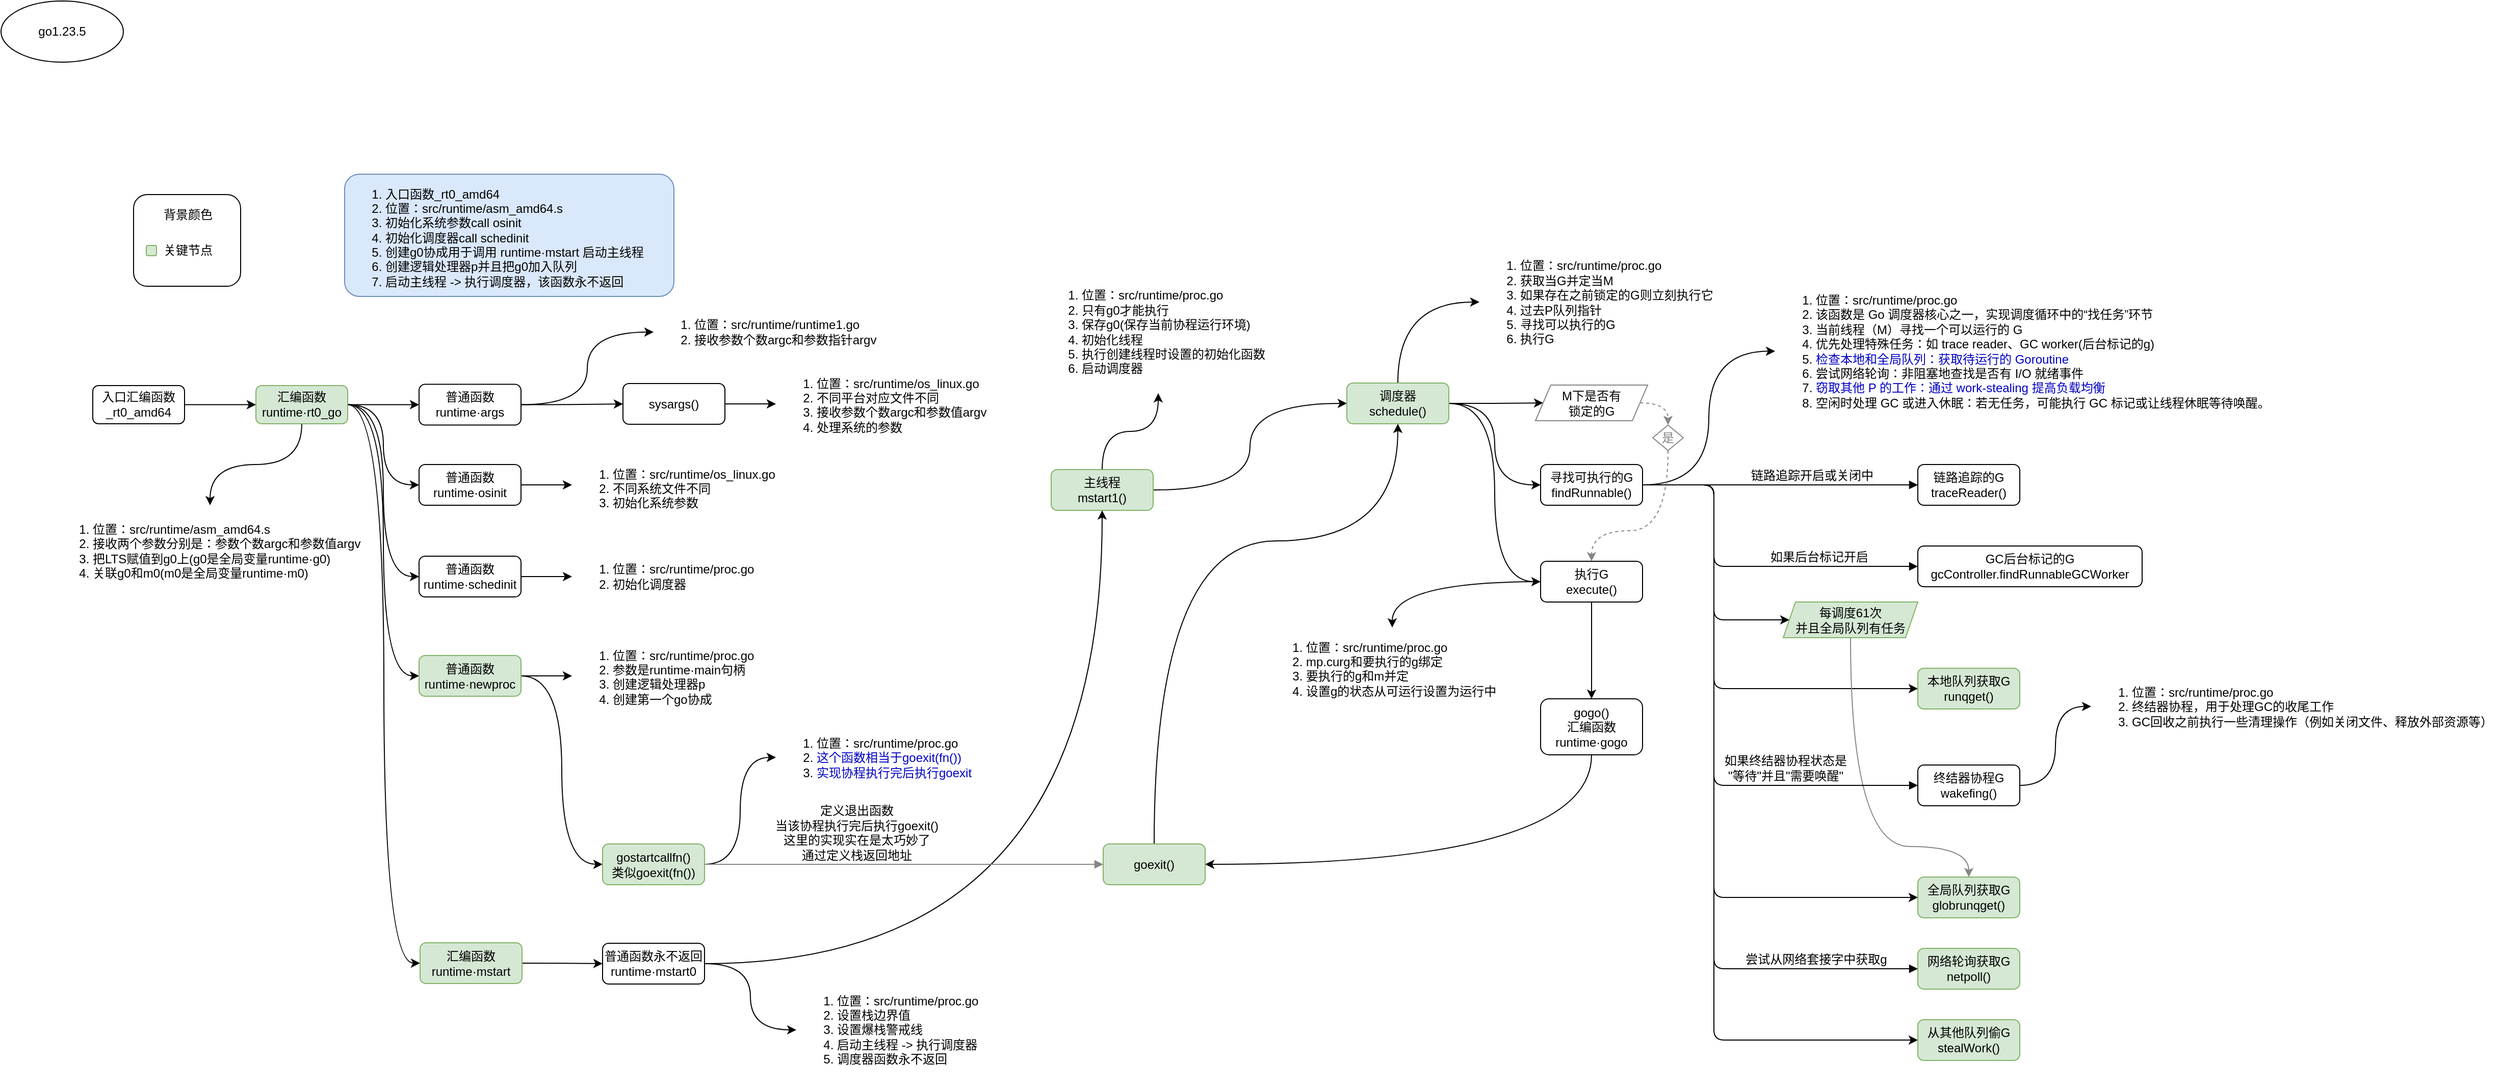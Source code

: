 <mxfile version="14.6.13" type="device"><diagram id="-mBx3Ixp7dYao347Tj0u" name="第 1 页"><mxGraphModel dx="992" dy="855" grid="1" gridSize="10" guides="1" tooltips="1" connect="1" arrows="1" fold="1" page="1" pageScale="1" pageWidth="827" pageHeight="1169" math="0" shadow="0"><root><mxCell id="0"/><mxCell id="1" parent="0"/><mxCell id="geAd1bpVaWgyXcSrwKbX-6" style="edgeStyle=orthogonalEdgeStyle;rounded=0;orthogonalLoop=1;jettySize=auto;html=1;entryX=0;entryY=0.5;entryDx=0;entryDy=0;" edge="1" parent="1" source="geAd1bpVaWgyXcSrwKbX-2" target="geAd1bpVaWgyXcSrwKbX-5"><mxGeometry relative="1" as="geometry"/></mxCell><mxCell id="geAd1bpVaWgyXcSrwKbX-2" value="入口汇编函数&lt;br&gt;_rt0_amd64" style="rounded=1;whiteSpace=wrap;html=1;" vertex="1" parent="1"><mxGeometry x="200" y="447.5" width="90" height="37.5" as="geometry"/></mxCell><mxCell id="geAd1bpVaWgyXcSrwKbX-3" value="&lt;span&gt;go1.23.5&lt;/span&gt;" style="ellipse;whiteSpace=wrap;html=1;" vertex="1" parent="1"><mxGeometry x="110" y="70" width="120" height="60" as="geometry"/></mxCell><mxCell id="geAd1bpVaWgyXcSrwKbX-38" style="edgeStyle=orthogonalEdgeStyle;curved=1;rounded=0;orthogonalLoop=1;jettySize=auto;html=1;fontSize=12;strokeWidth=1;" edge="1" parent="1" source="geAd1bpVaWgyXcSrwKbX-5" target="geAd1bpVaWgyXcSrwKbX-30"><mxGeometry relative="1" as="geometry"/></mxCell><mxCell id="geAd1bpVaWgyXcSrwKbX-53" style="edgeStyle=orthogonalEdgeStyle;curved=1;rounded=0;orthogonalLoop=1;jettySize=auto;html=1;entryX=0;entryY=0.5;entryDx=0;entryDy=0;fontSize=12;strokeWidth=1;" edge="1" parent="1" source="geAd1bpVaWgyXcSrwKbX-5" target="geAd1bpVaWgyXcSrwKbX-32"><mxGeometry relative="1" as="geometry"/></mxCell><mxCell id="geAd1bpVaWgyXcSrwKbX-54" style="edgeStyle=orthogonalEdgeStyle;curved=1;rounded=0;orthogonalLoop=1;jettySize=auto;html=1;entryX=0;entryY=0.5;entryDx=0;entryDy=0;fontSize=12;strokeWidth=1;" edge="1" parent="1" source="geAd1bpVaWgyXcSrwKbX-5" target="geAd1bpVaWgyXcSrwKbX-33"><mxGeometry relative="1" as="geometry"/></mxCell><mxCell id="geAd1bpVaWgyXcSrwKbX-55" style="edgeStyle=orthogonalEdgeStyle;curved=1;rounded=0;orthogonalLoop=1;jettySize=auto;html=1;entryX=0;entryY=0.5;entryDx=0;entryDy=0;fontSize=12;strokeWidth=1;" edge="1" parent="1" source="geAd1bpVaWgyXcSrwKbX-5" target="geAd1bpVaWgyXcSrwKbX-34"><mxGeometry relative="1" as="geometry"/></mxCell><mxCell id="geAd1bpVaWgyXcSrwKbX-56" style="edgeStyle=orthogonalEdgeStyle;curved=1;rounded=0;orthogonalLoop=1;jettySize=auto;html=1;entryX=0;entryY=0.5;entryDx=0;entryDy=0;fontSize=12;strokeWidth=1;" edge="1" parent="1" source="geAd1bpVaWgyXcSrwKbX-5" target="geAd1bpVaWgyXcSrwKbX-39"><mxGeometry relative="1" as="geometry"/></mxCell><mxCell id="geAd1bpVaWgyXcSrwKbX-57" style="edgeStyle=orthogonalEdgeStyle;curved=1;rounded=0;orthogonalLoop=1;jettySize=auto;html=1;entryX=0;entryY=0.5;entryDx=0;entryDy=0;fontSize=12;strokeWidth=1;" edge="1" parent="1" source="geAd1bpVaWgyXcSrwKbX-5" target="geAd1bpVaWgyXcSrwKbX-40"><mxGeometry relative="1" as="geometry"/></mxCell><mxCell id="geAd1bpVaWgyXcSrwKbX-5" value="汇编函数&lt;br&gt;runtime·rt0_go" style="rounded=1;whiteSpace=wrap;html=1;fillColor=#d5e8d4;strokeColor=#82b366;" vertex="1" parent="1"><mxGeometry x="360" y="447.5" width="90" height="37.5" as="geometry"/></mxCell><mxCell id="geAd1bpVaWgyXcSrwKbX-30" value="&lt;ol style=&quot;font-size: 12px&quot;&gt;&lt;li style=&quot;font-size: 12px&quot;&gt;位置：src/runtime/asm_amd64.s&lt;/li&gt;&lt;li style=&quot;font-size: 12px&quot;&gt;接收两个参数分别是：参数个数argc和参数值argv&lt;/li&gt;&lt;li style=&quot;font-size: 12px&quot;&gt;把LTS赋值到g0上(g0是全局变量&lt;span style=&quot;font-size: 12px&quot;&gt;runtime·g0)&lt;/span&gt;&lt;/li&gt;&lt;li style=&quot;font-size: 12px&quot;&gt;&lt;span style=&quot;font-size: 12px&quot;&gt;关联g0和m0(m0是全局变量runtime·m0)&lt;/span&gt;&lt;/li&gt;&lt;/ol&gt;" style="text;strokeColor=none;fillColor=none;html=1;verticalAlign=middle;overflow=hidden;align=left;spacing=0;labelBorderColor=none;labelBackgroundColor=none;imageWidth=24;imageHeight=24;arcSize=12;fontSize=12;absoluteArcSize=0;fillOpacity=100;" vertex="1" parent="1"><mxGeometry x="160" y="565" width="310" height="90" as="geometry"/></mxCell><mxCell id="geAd1bpVaWgyXcSrwKbX-60" style="edgeStyle=orthogonalEdgeStyle;curved=1;rounded=0;orthogonalLoop=1;jettySize=auto;html=1;entryX=0;entryY=0.5;entryDx=0;entryDy=0;fontSize=12;strokeWidth=1;" edge="1" parent="1" source="geAd1bpVaWgyXcSrwKbX-32" target="geAd1bpVaWgyXcSrwKbX-59"><mxGeometry relative="1" as="geometry"/></mxCell><mxCell id="geAd1bpVaWgyXcSrwKbX-62" style="edgeStyle=orthogonalEdgeStyle;curved=1;rounded=0;orthogonalLoop=1;jettySize=auto;html=1;fontSize=12;strokeWidth=1;" edge="1" parent="1" source="geAd1bpVaWgyXcSrwKbX-32" target="geAd1bpVaWgyXcSrwKbX-61"><mxGeometry relative="1" as="geometry"/></mxCell><mxCell id="geAd1bpVaWgyXcSrwKbX-32" value="普通函数&lt;br&gt;runtime·args" style="rounded=1;whiteSpace=wrap;html=1;labelBackgroundColor=none;align=center;" vertex="1" parent="1"><mxGeometry x="520" y="446.25" width="100" height="40" as="geometry"/></mxCell><mxCell id="geAd1bpVaWgyXcSrwKbX-69" style="edgeStyle=orthogonalEdgeStyle;curved=1;rounded=0;orthogonalLoop=1;jettySize=auto;html=1;fontSize=12;strokeWidth=1;" edge="1" parent="1" source="geAd1bpVaWgyXcSrwKbX-33" target="geAd1bpVaWgyXcSrwKbX-67"><mxGeometry relative="1" as="geometry"/></mxCell><mxCell id="geAd1bpVaWgyXcSrwKbX-33" value="普通函数&lt;br&gt;runtime·osinit" style="rounded=1;whiteSpace=wrap;html=1;labelBackgroundColor=none;align=center;" vertex="1" parent="1"><mxGeometry x="520" y="525" width="100" height="40" as="geometry"/></mxCell><mxCell id="geAd1bpVaWgyXcSrwKbX-68" style="edgeStyle=orthogonalEdgeStyle;curved=1;rounded=0;orthogonalLoop=1;jettySize=auto;html=1;fontSize=12;strokeWidth=1;entryX=0;entryY=0.5;entryDx=0;entryDy=0;" edge="1" parent="1" source="geAd1bpVaWgyXcSrwKbX-34" target="geAd1bpVaWgyXcSrwKbX-66"><mxGeometry relative="1" as="geometry"><mxPoint x="820" y="635" as="targetPoint"/></mxGeometry></mxCell><mxCell id="geAd1bpVaWgyXcSrwKbX-34" value="普通函数&lt;br&gt;runtime·schedinit" style="rounded=1;whiteSpace=wrap;html=1;labelBackgroundColor=none;align=center;" vertex="1" parent="1"><mxGeometry x="520" y="615" width="100" height="40" as="geometry"/></mxCell><mxCell id="geAd1bpVaWgyXcSrwKbX-49" style="edgeStyle=orthogonalEdgeStyle;curved=1;rounded=0;orthogonalLoop=1;jettySize=auto;html=1;entryX=0;entryY=0.5;entryDx=0;entryDy=0;fontSize=12;strokeWidth=1;" edge="1" parent="1" source="geAd1bpVaWgyXcSrwKbX-39" target="geAd1bpVaWgyXcSrwKbX-48"><mxGeometry relative="1" as="geometry"/></mxCell><mxCell id="geAd1bpVaWgyXcSrwKbX-139" style="edgeStyle=orthogonalEdgeStyle;curved=1;rounded=1;orthogonalLoop=1;jettySize=auto;html=1;entryX=0;entryY=0.5;entryDx=0;entryDy=0;fontSize=12;fontColor=#000000;strokeColor=#000000;strokeWidth=1;" edge="1" parent="1" source="geAd1bpVaWgyXcSrwKbX-39" target="geAd1bpVaWgyXcSrwKbX-137"><mxGeometry relative="1" as="geometry"/></mxCell><mxCell id="geAd1bpVaWgyXcSrwKbX-39" value="普通函数&lt;br&gt;runtime·newproc" style="rounded=1;whiteSpace=wrap;html=1;labelBackgroundColor=none;align=center;fillColor=#d5e8d4;strokeColor=#82b366;" vertex="1" parent="1"><mxGeometry x="520" y="712.5" width="100" height="40" as="geometry"/></mxCell><mxCell id="geAd1bpVaWgyXcSrwKbX-52" style="edgeStyle=orthogonalEdgeStyle;curved=1;rounded=0;orthogonalLoop=1;jettySize=auto;html=1;entryX=0;entryY=0.5;entryDx=0;entryDy=0;fontSize=12;strokeWidth=1;" edge="1" parent="1" source="geAd1bpVaWgyXcSrwKbX-40" target="geAd1bpVaWgyXcSrwKbX-45"><mxGeometry relative="1" as="geometry"/></mxCell><mxCell id="geAd1bpVaWgyXcSrwKbX-40" value="汇编函数&lt;br&gt;runtime·mstart" style="rounded=1;whiteSpace=wrap;html=1;labelBackgroundColor=none;align=center;fillColor=#d5e8d4;strokeColor=#82b366;" vertex="1" parent="1"><mxGeometry x="521" y="994.5" width="100" height="40" as="geometry"/></mxCell><mxCell id="geAd1bpVaWgyXcSrwKbX-71" style="edgeStyle=orthogonalEdgeStyle;curved=1;rounded=0;orthogonalLoop=1;jettySize=auto;html=1;entryX=0;entryY=0.5;entryDx=0;entryDy=0;fontSize=12;strokeWidth=1;" edge="1" parent="1" source="geAd1bpVaWgyXcSrwKbX-45" target="geAd1bpVaWgyXcSrwKbX-70"><mxGeometry relative="1" as="geometry"/></mxCell><mxCell id="geAd1bpVaWgyXcSrwKbX-73" style="edgeStyle=orthogonalEdgeStyle;curved=1;rounded=0;orthogonalLoop=1;jettySize=auto;html=1;entryX=0.5;entryY=1;entryDx=0;entryDy=0;fontSize=12;strokeWidth=1;" edge="1" parent="1" source="geAd1bpVaWgyXcSrwKbX-45" target="geAd1bpVaWgyXcSrwKbX-72"><mxGeometry relative="1" as="geometry"><mxPoint x="1140" y="620" as="targetPoint"/></mxGeometry></mxCell><mxCell id="geAd1bpVaWgyXcSrwKbX-45" value="&lt;span&gt;普通函数永不返回&lt;/span&gt;&lt;br&gt;runtime·mstart0" style="rounded=1;whiteSpace=wrap;html=1;labelBackgroundColor=none;align=center;" vertex="1" parent="1"><mxGeometry x="700" y="995" width="100" height="40" as="geometry"/></mxCell><mxCell id="geAd1bpVaWgyXcSrwKbX-48" value="&lt;ol&gt;&lt;li&gt;&lt;span style=&quot;font-size: 12px ; text-align: center&quot;&gt;位置：&lt;/span&gt;src/runtime/proc.go&lt;/li&gt;&lt;li style=&quot;font-size: 12px&quot;&gt;&lt;span style=&quot;text-align: center&quot;&gt;参数是runtime·main句柄&lt;/span&gt;&lt;br&gt;&lt;/li&gt;&lt;li style=&quot;font-size: 12px&quot;&gt;创建逻辑处理器p&lt;/li&gt;&lt;li style=&quot;font-size: 12px&quot;&gt;创建第一个go协成&lt;/li&gt;&lt;/ol&gt;" style="text;strokeColor=none;fillColor=none;html=1;verticalAlign=middle;overflow=hidden;align=left;spacing=0;labelBorderColor=none;labelBackgroundColor=none;imageWidth=24;imageHeight=24;arcSize=12;fontSize=12;absoluteArcSize=0;fillOpacity=100;" vertex="1" parent="1"><mxGeometry x="670" y="692.5" width="190" height="80" as="geometry"/></mxCell><mxCell id="geAd1bpVaWgyXcSrwKbX-59" value="&lt;ol&gt;&lt;li&gt;&lt;span style=&quot;font-size: 12px ; text-align: center&quot;&gt;位置：&lt;/span&gt;src/runtime/runtime1.go&lt;/li&gt;&lt;li style=&quot;font-size: 12px&quot;&gt;接收参数个数argc和参数指针argv&lt;/li&gt;&lt;/ol&gt;" style="text;strokeColor=none;fillColor=none;html=1;verticalAlign=middle;overflow=hidden;align=left;spacing=0;labelBorderColor=none;labelBackgroundColor=none;imageWidth=24;imageHeight=24;arcSize=12;fontSize=12;absoluteArcSize=0;fillOpacity=100;" vertex="1" parent="1"><mxGeometry x="750" y="355" width="240" height="80" as="geometry"/></mxCell><mxCell id="geAd1bpVaWgyXcSrwKbX-64" style="edgeStyle=orthogonalEdgeStyle;curved=1;rounded=0;orthogonalLoop=1;jettySize=auto;html=1;fontSize=12;strokeWidth=1;" edge="1" parent="1" source="geAd1bpVaWgyXcSrwKbX-61" target="geAd1bpVaWgyXcSrwKbX-63"><mxGeometry relative="1" as="geometry"/></mxCell><mxCell id="geAd1bpVaWgyXcSrwKbX-61" value="sysargs()" style="rounded=1;whiteSpace=wrap;html=1;labelBackgroundColor=none;align=center;" vertex="1" parent="1"><mxGeometry x="720" y="445.5" width="100" height="40" as="geometry"/></mxCell><mxCell id="geAd1bpVaWgyXcSrwKbX-63" value="&lt;ol&gt;&lt;li&gt;&lt;span style=&quot;font-size: 12px ; text-align: center&quot;&gt;位置：&lt;/span&gt;src/runtime/os_linux.go&lt;/li&gt;&lt;li&gt;不同平台对应文件不同&lt;/li&gt;&lt;li style=&quot;font-size: 12px&quot;&gt;接收参数个数argc和参数值argv&lt;/li&gt;&lt;li style=&quot;font-size: 12px&quot;&gt;处理系统的参数&lt;/li&gt;&lt;/ol&gt;" style="text;strokeColor=none;fillColor=none;html=1;verticalAlign=middle;overflow=hidden;align=left;spacing=0;labelBorderColor=none;labelBackgroundColor=none;imageWidth=24;imageHeight=24;arcSize=12;fontSize=12;absoluteArcSize=0;fillOpacity=100;" vertex="1" parent="1"><mxGeometry x="870" y="425.5" width="240" height="80" as="geometry"/></mxCell><mxCell id="geAd1bpVaWgyXcSrwKbX-65" value="&lt;ol&gt;&lt;li&gt;&lt;span style=&quot;text-align: center&quot;&gt;入口函数_rt0_amd64&lt;/span&gt;&lt;br&gt;&lt;/li&gt;&lt;li&gt;位置：src/runtime/asm_amd64.s&lt;/li&gt;&lt;li&gt;初始化系统参数call osinit&lt;/li&gt;&lt;li style=&quot;font-size: 12px&quot;&gt;初始化调度器call schedinit&lt;/li&gt;&lt;li style=&quot;font-size: 12px&quot;&gt;&lt;span&gt;创建g0协成用于&lt;/span&gt;&lt;span&gt;调用 runtime·mstart 启动主线程&lt;/span&gt;&lt;/li&gt;&lt;li style=&quot;font-size: 12px&quot;&gt;&lt;span&gt;创建逻辑处理器p并且把g0加入队列&lt;/span&gt;&lt;br&gt;&lt;/li&gt;&lt;li&gt;启动主线程 -&amp;gt; 执行调度器，该函数永不返回&lt;br&gt;&lt;/li&gt;&lt;/ol&gt;" style="text;html=1;verticalAlign=middle;overflow=hidden;align=left;spacing=0;labelBorderColor=none;labelBackgroundColor=none;imageWidth=24;imageHeight=24;arcSize=12;fontSize=12;absoluteArcSize=0;fillOpacity=100;fillColor=#dae8fc;strokeColor=#6c8ebf;rounded=1;" vertex="1" parent="1"><mxGeometry x="447" y="240" width="323" height="120" as="geometry"/></mxCell><mxCell id="geAd1bpVaWgyXcSrwKbX-66" value="&lt;ol&gt;&lt;li&gt;&lt;span style=&quot;font-size: 12px;&quot;&gt;位置：&lt;/span&gt;src/runtime/proc.go&lt;/li&gt;&lt;li style=&quot;font-size: 12px;&quot;&gt;初始化调度器&lt;/li&gt;&lt;/ol&gt;" style="text;strokeColor=none;fillColor=none;html=1;verticalAlign=middle;overflow=hidden;align=left;spacing=0;labelBorderColor=none;labelBackgroundColor=none;imageWidth=24;imageHeight=24;arcSize=12;fontSize=12;absoluteArcSize=0;fillOpacity=100;" vertex="1" parent="1"><mxGeometry x="670" y="605" width="190" height="60" as="geometry"/></mxCell><mxCell id="geAd1bpVaWgyXcSrwKbX-67" value="&lt;ol&gt;&lt;li&gt;&lt;span style=&quot;font-size: 12px&quot;&gt;位置：&lt;/span&gt;src/runtime/os_linux.go&lt;/li&gt;&lt;li&gt;不同系统文件不同&lt;/li&gt;&lt;li style=&quot;font-size: 12px&quot;&gt;初始化系统参数&lt;/li&gt;&lt;/ol&gt;" style="text;strokeColor=none;fillColor=none;html=1;verticalAlign=middle;overflow=hidden;align=left;spacing=0;labelBorderColor=none;labelBackgroundColor=none;imageWidth=24;imageHeight=24;arcSize=12;fontSize=12;absoluteArcSize=0;fillOpacity=100;" vertex="1" parent="1"><mxGeometry x="670" y="515" width="210" height="60" as="geometry"/></mxCell><mxCell id="geAd1bpVaWgyXcSrwKbX-70" value="&lt;ol&gt;&lt;li&gt;&lt;span style=&quot;font-size: 12px ; text-align: center&quot;&gt;位置：&lt;/span&gt;src/runtime/proc.go&lt;/li&gt;&lt;li&gt;设置栈边界值&lt;/li&gt;&lt;li&gt;设置爆栈警戒线&lt;/li&gt;&lt;li&gt;启动主线程 -&amp;gt; 执行调度器&lt;/li&gt;&lt;li&gt;调度器函数永不返回&lt;br&gt;&lt;/li&gt;&lt;/ol&gt;" style="text;strokeColor=none;fillColor=none;html=1;verticalAlign=middle;overflow=hidden;align=left;spacing=0;labelBorderColor=none;labelBackgroundColor=none;imageWidth=24;imageHeight=24;arcSize=12;fontSize=12;absoluteArcSize=0;fillOpacity=100;" vertex="1" parent="1"><mxGeometry x="890" y="1020" width="200" height="120" as="geometry"/></mxCell><mxCell id="geAd1bpVaWgyXcSrwKbX-75" style="edgeStyle=orthogonalEdgeStyle;curved=1;rounded=0;orthogonalLoop=1;jettySize=auto;html=1;entryX=0.5;entryY=1;entryDx=0;entryDy=0;fontSize=12;strokeWidth=1;" edge="1" parent="1" source="geAd1bpVaWgyXcSrwKbX-72" target="geAd1bpVaWgyXcSrwKbX-74"><mxGeometry relative="1" as="geometry"/></mxCell><mxCell id="geAd1bpVaWgyXcSrwKbX-77" style="edgeStyle=orthogonalEdgeStyle;curved=1;rounded=0;orthogonalLoop=1;jettySize=auto;html=1;entryX=0;entryY=0.5;entryDx=0;entryDy=0;fontSize=12;strokeWidth=1;" edge="1" parent="1" source="geAd1bpVaWgyXcSrwKbX-72" target="geAd1bpVaWgyXcSrwKbX-76"><mxGeometry relative="1" as="geometry"/></mxCell><mxCell id="geAd1bpVaWgyXcSrwKbX-72" value="主线程&lt;br&gt;mstart1()" style="rounded=1;whiteSpace=wrap;html=1;labelBackgroundColor=none;fontSize=12;align=center;fillColor=#d5e8d4;strokeColor=#82b366;" vertex="1" parent="1"><mxGeometry x="1140" y="530" width="100" height="40" as="geometry"/></mxCell><mxCell id="geAd1bpVaWgyXcSrwKbX-74" value="&lt;ol&gt;&lt;li&gt;&lt;span style=&quot;font-size: 12px ; text-align: center&quot;&gt;位置：&lt;/span&gt;src/runtime/proc.go&lt;/li&gt;&lt;li&gt;只有g0才能执行&lt;/li&gt;&lt;li&gt;保存g0(保存当前协程运行环境)&lt;/li&gt;&lt;li&gt;初始化线程&lt;/li&gt;&lt;li&gt;执行创建线程时设置的初始化函数&lt;/li&gt;&lt;li&gt;启动调度器&lt;/li&gt;&lt;/ol&gt;" style="text;strokeColor=none;fillColor=none;html=1;verticalAlign=middle;overflow=hidden;align=left;spacing=0;labelBorderColor=none;labelBackgroundColor=none;imageWidth=24;imageHeight=24;arcSize=12;fontSize=12;absoluteArcSize=0;fillOpacity=100;" vertex="1" parent="1"><mxGeometry x="1130" y="335" width="230" height="120" as="geometry"/></mxCell><mxCell id="geAd1bpVaWgyXcSrwKbX-88" style="edgeStyle=orthogonalEdgeStyle;curved=1;rounded=0;orthogonalLoop=1;jettySize=auto;html=1;entryX=0;entryY=0.5;entryDx=0;entryDy=0;fontSize=12;strokeWidth=1;exitX=0.5;exitY=0;exitDx=0;exitDy=0;" edge="1" parent="1" source="geAd1bpVaWgyXcSrwKbX-76" target="geAd1bpVaWgyXcSrwKbX-87"><mxGeometry relative="1" as="geometry"/></mxCell><mxCell id="geAd1bpVaWgyXcSrwKbX-93" style="edgeStyle=orthogonalEdgeStyle;curved=1;rounded=0;orthogonalLoop=1;jettySize=auto;html=1;fontSize=12;strokeWidth=1;entryX=0;entryY=0.5;entryDx=0;entryDy=0;" edge="1" parent="1" source="geAd1bpVaWgyXcSrwKbX-76" target="geAd1bpVaWgyXcSrwKbX-115"><mxGeometry relative="1" as="geometry"><mxPoint x="1600" y="440" as="targetPoint"/></mxGeometry></mxCell><mxCell id="geAd1bpVaWgyXcSrwKbX-96" style="edgeStyle=orthogonalEdgeStyle;curved=1;rounded=0;orthogonalLoop=1;jettySize=auto;html=1;entryX=0;entryY=0.5;entryDx=0;entryDy=0;fontSize=12;strokeWidth=1;" edge="1" parent="1" source="geAd1bpVaWgyXcSrwKbX-76" target="geAd1bpVaWgyXcSrwKbX-89"><mxGeometry relative="1" as="geometry"/></mxCell><mxCell id="geAd1bpVaWgyXcSrwKbX-97" style="edgeStyle=orthogonalEdgeStyle;curved=1;rounded=0;orthogonalLoop=1;jettySize=auto;html=1;entryX=0;entryY=0.5;entryDx=0;entryDy=0;fontSize=12;strokeWidth=1;" edge="1" parent="1" source="geAd1bpVaWgyXcSrwKbX-76" target="geAd1bpVaWgyXcSrwKbX-91"><mxGeometry relative="1" as="geometry"/></mxCell><mxCell id="geAd1bpVaWgyXcSrwKbX-76" value="调度器&lt;br&gt;schedule()" style="rounded=1;whiteSpace=wrap;html=1;labelBackgroundColor=none;fontSize=12;align=center;fillColor=#d5e8d4;strokeColor=#82b366;" vertex="1" parent="1"><mxGeometry x="1430" y="445" width="100" height="40" as="geometry"/></mxCell><mxCell id="geAd1bpVaWgyXcSrwKbX-85" value="" style="group" vertex="1" connectable="0" parent="1"><mxGeometry x="240" y="260" width="105" height="90" as="geometry"/></mxCell><mxCell id="geAd1bpVaWgyXcSrwKbX-83" value="" style="rounded=1;whiteSpace=wrap;html=1;labelBackgroundColor=none;fontSize=12;align=center;fillColor=none;" vertex="1" parent="geAd1bpVaWgyXcSrwKbX-85"><mxGeometry width="105" height="90" as="geometry"/></mxCell><mxCell id="geAd1bpVaWgyXcSrwKbX-78" value="" style="rounded=1;whiteSpace=wrap;html=1;fillColor=#d5e8d4;strokeColor=#82b366;" vertex="1" parent="geAd1bpVaWgyXcSrwKbX-85"><mxGeometry x="12.5" y="50" width="10" height="10" as="geometry"/></mxCell><mxCell id="geAd1bpVaWgyXcSrwKbX-79" value="关键节点" style="text;html=1;align=center;verticalAlign=middle;resizable=0;points=[];autosize=1;strokeColor=none;fontSize=12;" vertex="1" parent="geAd1bpVaWgyXcSrwKbX-85"><mxGeometry x="22.5" y="45" width="60" height="20" as="geometry"/></mxCell><mxCell id="geAd1bpVaWgyXcSrwKbX-82" value="背景颜色" style="text;html=1;align=center;verticalAlign=middle;resizable=0;points=[];autosize=1;strokeColor=none;fontSize=12;" vertex="1" parent="geAd1bpVaWgyXcSrwKbX-85"><mxGeometry x="22.5" y="10" width="60" height="20" as="geometry"/></mxCell><mxCell id="geAd1bpVaWgyXcSrwKbX-94" style="edgeStyle=orthogonalEdgeStyle;curved=1;rounded=0;orthogonalLoop=1;jettySize=auto;html=1;entryX=0.5;entryY=0;entryDx=0;entryDy=0;fontSize=12;strokeWidth=1;fontColor=#C6C6C6;dashed=1;strokeColor=#868686;exitX=1;exitY=0.5;exitDx=0;exitDy=0;" edge="1" parent="1" source="geAd1bpVaWgyXcSrwKbX-115" target="geAd1bpVaWgyXcSrwKbX-92"><mxGeometry relative="1" as="geometry"/></mxCell><mxCell id="geAd1bpVaWgyXcSrwKbX-87" value="&lt;ol&gt;&lt;li&gt;&lt;span style=&quot;font-size: 12px ; text-align: center&quot;&gt;位置：&lt;/span&gt;src/runtime/proc.go&lt;/li&gt;&lt;li&gt;获取当G并定当M&lt;/li&gt;&lt;li&gt;如果存在之前锁定的G则立刻执行它&lt;/li&gt;&lt;li&gt;过去P队列指针&lt;/li&gt;&lt;li&gt;寻找可以执行的G&lt;/li&gt;&lt;li&gt;执行G&lt;/li&gt;&lt;/ol&gt;" style="text;strokeColor=none;fillColor=none;html=1;verticalAlign=middle;overflow=hidden;align=left;spacing=0;labelBorderColor=none;labelBackgroundColor=none;imageWidth=24;imageHeight=24;arcSize=12;fontSize=12;absoluteArcSize=0;fillOpacity=100;" vertex="1" parent="1"><mxGeometry x="1560" y="305.5" width="240" height="120" as="geometry"/></mxCell><mxCell id="geAd1bpVaWgyXcSrwKbX-99" style="edgeStyle=orthogonalEdgeStyle;curved=1;rounded=0;orthogonalLoop=1;jettySize=auto;html=1;entryX=0;entryY=0.5;entryDx=0;entryDy=0;fontSize=12;strokeWidth=1;" edge="1" parent="1" source="geAd1bpVaWgyXcSrwKbX-89" target="geAd1bpVaWgyXcSrwKbX-98"><mxGeometry relative="1" as="geometry"/></mxCell><mxCell id="geAd1bpVaWgyXcSrwKbX-109" style="rounded=1;orthogonalLoop=1;jettySize=auto;html=1;fontSize=12;fontColor=#000000;strokeColor=#000000;strokeWidth=1;exitX=1;exitY=0.5;exitDx=0;exitDy=0;entryX=0;entryY=0.5;entryDx=0;entryDy=0;edgeStyle=orthogonalEdgeStyle;" edge="1" parent="1" source="geAd1bpVaWgyXcSrwKbX-89" target="geAd1bpVaWgyXcSrwKbX-118"><mxGeometry relative="1" as="geometry"><mxPoint x="1760" y="740" as="targetPoint"/><Array as="points"><mxPoint x="1790" y="545"/><mxPoint x="1790" y="678"/></Array></mxGeometry></mxCell><mxCell id="geAd1bpVaWgyXcSrwKbX-120" style="edgeStyle=orthogonalEdgeStyle;rounded=1;orthogonalLoop=1;jettySize=auto;html=1;entryX=0;entryY=0.5;entryDx=0;entryDy=0;fontSize=12;fontColor=#000000;strokeColor=#000000;strokeWidth=1;" edge="1" parent="1" source="geAd1bpVaWgyXcSrwKbX-89" target="geAd1bpVaWgyXcSrwKbX-119"><mxGeometry relative="1" as="geometry"><Array as="points"><mxPoint x="1790" y="545"/><mxPoint x="1790" y="745"/></Array></mxGeometry></mxCell><mxCell id="geAd1bpVaWgyXcSrwKbX-122" style="edgeStyle=orthogonalEdgeStyle;rounded=1;orthogonalLoop=1;jettySize=auto;html=1;entryX=0;entryY=0.5;entryDx=0;entryDy=0;fontSize=12;fontColor=#000000;strokeColor=#000000;strokeWidth=1;" edge="1" parent="1" source="geAd1bpVaWgyXcSrwKbX-89" target="geAd1bpVaWgyXcSrwKbX-110"><mxGeometry relative="1" as="geometry"><mxPoint x="1856.0" y="902.5" as="targetPoint"/><Array as="points"><mxPoint x="1790" y="545"/><mxPoint x="1790" y="950"/></Array></mxGeometry></mxCell><mxCell id="geAd1bpVaWgyXcSrwKbX-132" style="edgeStyle=orthogonalEdgeStyle;rounded=1;orthogonalLoop=1;jettySize=auto;html=1;entryX=0;entryY=0.5;entryDx=0;entryDy=0;fontSize=12;fontColor=#000000;strokeColor=#000000;strokeWidth=1;" edge="1" parent="1" source="geAd1bpVaWgyXcSrwKbX-89" target="geAd1bpVaWgyXcSrwKbX-130"><mxGeometry relative="1" as="geometry"><Array as="points"><mxPoint x="1790" y="545"/><mxPoint x="1790" y="1090"/></Array></mxGeometry></mxCell><mxCell id="geAd1bpVaWgyXcSrwKbX-89" value="寻找可执行的G&lt;br&gt;findRunnable()" style="rounded=1;whiteSpace=wrap;html=1;labelBackgroundColor=none;fontSize=12;align=center;" vertex="1" parent="1"><mxGeometry x="1620" y="525" width="100" height="40" as="geometry"/></mxCell><mxCell id="geAd1bpVaWgyXcSrwKbX-135" style="edgeStyle=orthogonalEdgeStyle;rounded=1;orthogonalLoop=1;jettySize=auto;html=1;fontSize=12;fontColor=#000000;strokeWidth=1;curved=1;" edge="1" parent="1" source="geAd1bpVaWgyXcSrwKbX-91" target="geAd1bpVaWgyXcSrwKbX-133"><mxGeometry relative="1" as="geometry"/></mxCell><mxCell id="geAd1bpVaWgyXcSrwKbX-136" style="edgeStyle=orthogonalEdgeStyle;curved=1;rounded=1;orthogonalLoop=1;jettySize=auto;html=1;fontSize=12;fontColor=#000000;strokeColor=#000000;strokeWidth=1;" edge="1" parent="1" source="geAd1bpVaWgyXcSrwKbX-91" target="geAd1bpVaWgyXcSrwKbX-134"><mxGeometry relative="1" as="geometry"/></mxCell><mxCell id="geAd1bpVaWgyXcSrwKbX-91" value="执行G&lt;br&gt;execute()" style="rounded=1;whiteSpace=wrap;html=1;labelBackgroundColor=none;fontSize=12;align=center;" vertex="1" parent="1"><mxGeometry x="1620" y="620" width="100" height="40" as="geometry"/></mxCell><mxCell id="geAd1bpVaWgyXcSrwKbX-95" style="rounded=0;orthogonalLoop=1;jettySize=auto;html=1;entryX=0.5;entryY=0;entryDx=0;entryDy=0;fontSize=12;strokeWidth=1;exitX=0.5;exitY=1;exitDx=0;exitDy=0;dashed=1;fontColor=#868686;strokeColor=#868686;edgeStyle=orthogonalEdgeStyle;curved=1;" edge="1" parent="1" source="geAd1bpVaWgyXcSrwKbX-92" target="geAd1bpVaWgyXcSrwKbX-91"><mxGeometry relative="1" as="geometry"><Array as="points"><mxPoint x="1745" y="590"/><mxPoint x="1670" y="590"/></Array></mxGeometry></mxCell><mxCell id="geAd1bpVaWgyXcSrwKbX-92" value="是" style="rhombus;whiteSpace=wrap;html=1;labelBackgroundColor=none;fontSize=12;fillColor=none;align=center;strokeColor=#868686;fontColor=#868686;" vertex="1" parent="1"><mxGeometry x="1730" y="486.25" width="30" height="25" as="geometry"/></mxCell><mxCell id="geAd1bpVaWgyXcSrwKbX-98" value="&lt;ol&gt;&lt;li&gt;&lt;span style=&quot;font-size: 12px ; text-align: center&quot;&gt;位置：&lt;/span&gt;src/runtime/proc.go&lt;/li&gt;&lt;li&gt;该函数是 Go 调度器核心之一，实现调度循环中的“找任务”环节&lt;br&gt;&lt;/li&gt;&lt;li&gt;当前线程（M）寻找一个可以运行的 G&lt;/li&gt;&lt;li&gt;优先处理特殊任务：如 trace reader、GC worker(后台标记的g)&lt;/li&gt;&lt;li&gt;&lt;font color=&quot;#0000c4&quot;&gt;检查本地和全局队列：获取待运行的 Goroutine&lt;/font&gt;&lt;/li&gt;&lt;li&gt;尝试网络轮询：非阻塞地查找是否有 I/O 就绪事件&lt;/li&gt;&lt;li&gt;&lt;font color=&quot;#0000c4&quot;&gt;窃取其他 P 的工作：通过 work-stealing 提高负载均衡&lt;/font&gt;&lt;/li&gt;&lt;li&gt;空闲时处理 GC 或进入休眠：若无任务，可能执行 GC 标记或让线程休眠等待唤醒。&lt;br&gt;&lt;/li&gt;&lt;/ol&gt;" style="text;strokeColor=none;fillColor=none;html=1;verticalAlign=middle;overflow=hidden;align=left;spacing=0;labelBorderColor=none;labelBackgroundColor=none;imageWidth=24;imageHeight=24;arcSize=12;fontSize=12;absoluteArcSize=0;fillOpacity=100;" vertex="1" parent="1"><mxGeometry x="1850" y="341.25" width="490" height="145" as="geometry"/></mxCell><mxCell id="geAd1bpVaWgyXcSrwKbX-103" value="链路追踪的G&lt;br&gt;traceReader()" style="rounded=1;whiteSpace=wrap;html=1;labelBackgroundColor=none;fontSize=12;align=center;" vertex="1" parent="1"><mxGeometry x="1990" y="525" width="100" height="40" as="geometry"/></mxCell><mxCell id="geAd1bpVaWgyXcSrwKbX-105" value="&lt;span style=&quot;background-color: rgb(248 , 249 , 250)&quot;&gt;链路追踪开启或关闭中&lt;/span&gt;" style="html=1;verticalAlign=bottom;endArrow=block;shadow=0;edgeStyle=orthogonalEdgeStyle;fontSize=12;strokeWidth=1;exitX=1;exitY=0.5;exitDx=0;exitDy=0;entryX=0;entryY=0.5;entryDx=0;entryDy=0;" edge="1" parent="1" source="geAd1bpVaWgyXcSrwKbX-89" target="geAd1bpVaWgyXcSrwKbX-103"><mxGeometry x="0.238" width="80" relative="1" as="geometry"><mxPoint x="1820" y="700" as="sourcePoint"/><mxPoint x="1900" y="700" as="targetPoint"/><mxPoint x="-1" as="offset"/></mxGeometry></mxCell><mxCell id="geAd1bpVaWgyXcSrwKbX-106" value="GC后台标记的G&lt;br&gt;gcController.findRunnableGCWorker" style="rounded=1;whiteSpace=wrap;html=1;labelBackgroundColor=none;fontSize=12;align=center;" vertex="1" parent="1"><mxGeometry x="1990" y="605" width="220" height="40" as="geometry"/></mxCell><mxCell id="geAd1bpVaWgyXcSrwKbX-107" value="如果后台标记开启" style="html=1;verticalAlign=bottom;endArrow=block;shadow=0;edgeStyle=orthogonalEdgeStyle;fontSize=12;fontColor=#000000;strokeColor=#000000;strokeWidth=1;exitX=1;exitY=0.5;exitDx=0;exitDy=0;entryX=0;entryY=0.5;entryDx=0;entryDy=0;" edge="1" parent="1" source="geAd1bpVaWgyXcSrwKbX-89" target="geAd1bpVaWgyXcSrwKbX-106"><mxGeometry x="0.448" width="80" relative="1" as="geometry"><mxPoint x="1830" y="760" as="sourcePoint"/><mxPoint x="1910" y="760" as="targetPoint"/><Array as="points"><mxPoint x="1790" y="545"/><mxPoint x="1790" y="625"/></Array><mxPoint x="-1" as="offset"/></mxGeometry></mxCell><mxCell id="geAd1bpVaWgyXcSrwKbX-111" style="edgeStyle=orthogonalEdgeStyle;curved=1;rounded=0;orthogonalLoop=1;jettySize=auto;html=1;entryX=0.5;entryY=0;entryDx=0;entryDy=0;fontSize=12;fontColor=#000000;strokeWidth=1;exitX=0.5;exitY=1;exitDx=0;exitDy=0;strokeColor=#868686;" edge="1" parent="1" source="geAd1bpVaWgyXcSrwKbX-118" target="geAd1bpVaWgyXcSrwKbX-110"><mxGeometry relative="1" as="geometry"><mxPoint x="1960" y="670.0" as="sourcePoint"/><Array as="points"><mxPoint x="1924" y="900"/><mxPoint x="2040" y="900"/></Array></mxGeometry></mxCell><mxCell id="geAd1bpVaWgyXcSrwKbX-110" value="全局队列获取G&lt;br&gt;globrunqget()" style="rounded=1;whiteSpace=wrap;html=1;labelBackgroundColor=none;fontSize=12;align=center;fillColor=#d5e8d4;strokeColor=#82b366;" vertex="1" parent="1"><mxGeometry x="1990" y="930" width="100" height="40" as="geometry"/></mxCell><mxCell id="geAd1bpVaWgyXcSrwKbX-115" value="&lt;span&gt;M下是否有&lt;/span&gt;&lt;br&gt;&lt;span&gt;锁定的G&lt;/span&gt;" style="shape=parallelogram;perimeter=parallelogramPerimeter;whiteSpace=wrap;html=1;fixedSize=1;labelBackgroundColor=none;fontSize=12;fontColor=#000000;strokeColor=#868686;fillColor=none;align=center;size=15;" vertex="1" parent="1"><mxGeometry x="1615" y="447" width="110" height="35" as="geometry"/></mxCell><mxCell id="geAd1bpVaWgyXcSrwKbX-118" value="&lt;span&gt;每调度61次&lt;br&gt;并且全局队列有任务&lt;/span&gt;" style="shape=parallelogram;perimeter=parallelogramPerimeter;whiteSpace=wrap;html=1;fixedSize=1;labelBackgroundColor=none;fontSize=12;strokeColor=#82b366;fillColor=#d5e8d4;align=center;size=12.0;" vertex="1" parent="1"><mxGeometry x="1858" y="660" width="132" height="35" as="geometry"/></mxCell><mxCell id="geAd1bpVaWgyXcSrwKbX-119" value="本地队列获取G&lt;br&gt;runqget()" style="rounded=1;whiteSpace=wrap;html=1;labelBackgroundColor=none;fontSize=12;align=center;fillColor=#d5e8d4;strokeColor=#82b366;" vertex="1" parent="1"><mxGeometry x="1990" y="725" width="100" height="40" as="geometry"/></mxCell><mxCell id="geAd1bpVaWgyXcSrwKbX-128" style="edgeStyle=orthogonalEdgeStyle;rounded=1;orthogonalLoop=1;jettySize=auto;html=1;entryX=0;entryY=0.5;entryDx=0;entryDy=0;fontSize=12;fontColor=#000000;strokeColor=#000000;strokeWidth=1;curved=1;" edge="1" parent="1" source="geAd1bpVaWgyXcSrwKbX-124" target="geAd1bpVaWgyXcSrwKbX-127"><mxGeometry relative="1" as="geometry"/></mxCell><mxCell id="geAd1bpVaWgyXcSrwKbX-124" value="终结器协程G&lt;br&gt;wakefing()" style="rounded=1;whiteSpace=wrap;html=1;labelBackgroundColor=none;fontSize=12;align=center;" vertex="1" parent="1"><mxGeometry x="1990" y="820" width="100" height="40" as="geometry"/></mxCell><mxCell id="geAd1bpVaWgyXcSrwKbX-126" value="如果终结器协程状态是&lt;br&gt;&quot;等待&quot;并且&quot;需要唤醒&quot;" style="html=1;verticalAlign=bottom;endArrow=block;shadow=0;edgeStyle=orthogonalEdgeStyle;fontSize=12;fontColor=#000000;strokeColor=#000000;strokeWidth=1;exitX=1;exitY=0.5;exitDx=0;exitDy=0;entryX=0;entryY=0.5;entryDx=0;entryDy=0;" edge="1" parent="1" source="geAd1bpVaWgyXcSrwKbX-89" target="geAd1bpVaWgyXcSrwKbX-124"><mxGeometry x="0.54" width="80" relative="1" as="geometry"><mxPoint x="2260" y="940" as="sourcePoint"/><mxPoint x="2340" y="940" as="targetPoint"/><Array as="points"><mxPoint x="1790" y="545"/><mxPoint x="1790" y="840"/></Array><mxPoint as="offset"/></mxGeometry></mxCell><mxCell id="geAd1bpVaWgyXcSrwKbX-127" value="&lt;ol&gt;&lt;li&gt;&lt;span style=&quot;font-size: 12px ; text-align: center&quot;&gt;位置：&lt;/span&gt;src/runtime/proc.go&lt;/li&gt;&lt;li&gt;终结器协程，用于处理GC的收尾工作&lt;/li&gt;&lt;li&gt;GC回收之前执行一些清理操作（例如关闭文件、释放外部资源等）&lt;br&gt;&lt;/li&gt;&lt;/ol&gt;" style="text;strokeColor=none;fillColor=none;html=1;verticalAlign=middle;overflow=hidden;align=left;spacing=0;labelBorderColor=none;labelBackgroundColor=none;imageWidth=24;imageHeight=24;arcSize=12;fontSize=12;absoluteArcSize=0;fillOpacity=100;" vertex="1" parent="1"><mxGeometry x="2160" y="725" width="400" height="75" as="geometry"/></mxCell><mxCell id="geAd1bpVaWgyXcSrwKbX-129" value="网络轮询获取G&lt;br&gt;netpoll()" style="rounded=1;whiteSpace=wrap;html=1;labelBackgroundColor=none;fontSize=12;align=center;fillColor=#d5e8d4;strokeColor=#82b366;" vertex="1" parent="1"><mxGeometry x="1990" y="1000" width="100" height="40" as="geometry"/></mxCell><mxCell id="geAd1bpVaWgyXcSrwKbX-130" value="从其他队列偷G&lt;br&gt;stealWork()" style="rounded=1;whiteSpace=wrap;html=1;labelBackgroundColor=none;fontSize=12;align=center;fillColor=#d5e8d4;strokeColor=#82b366;" vertex="1" parent="1"><mxGeometry x="1990" y="1070" width="100" height="40" as="geometry"/></mxCell><mxCell id="geAd1bpVaWgyXcSrwKbX-131" value="尝试从网络套接字中获取g" style="html=1;verticalAlign=bottom;endArrow=block;shadow=0;edgeStyle=orthogonalEdgeStyle;fontSize=12;fontColor=#000000;strokeColor=#000000;strokeWidth=1;exitX=1;exitY=0.5;exitDx=0;exitDy=0;entryX=0;entryY=0.5;entryDx=0;entryDy=0;" edge="1" parent="1" source="geAd1bpVaWgyXcSrwKbX-89" target="geAd1bpVaWgyXcSrwKbX-129"><mxGeometry x="0.732" width="80" relative="1" as="geometry"><mxPoint x="1740" y="1110" as="sourcePoint"/><mxPoint x="2060" y="1130" as="targetPoint"/><Array as="points"><mxPoint x="1790" y="545"/><mxPoint x="1790" y="1020"/></Array><mxPoint as="offset"/></mxGeometry></mxCell><mxCell id="geAd1bpVaWgyXcSrwKbX-133" value="&lt;ol&gt;&lt;li&gt;&lt;span style=&quot;font-size: 12px ; text-align: center&quot;&gt;位置：&lt;/span&gt;src/runtime/proc.go&lt;/li&gt;&lt;li&gt;mp.curg和要执行的g绑定&lt;/li&gt;&lt;li&gt;要执行的g和m并定&lt;/li&gt;&lt;li&gt;设置g的状态从可运行设置为运行中&lt;/li&gt;&lt;/ol&gt;" style="text;strokeColor=none;fillColor=none;html=1;verticalAlign=middle;overflow=hidden;align=left;spacing=0;labelBorderColor=none;labelBackgroundColor=none;imageWidth=24;imageHeight=24;arcSize=12;fontSize=12;absoluteArcSize=0;fillOpacity=100;" vertex="1" parent="1"><mxGeometry x="1350" y="685" width="249" height="80" as="geometry"/></mxCell><mxCell id="geAd1bpVaWgyXcSrwKbX-143" style="edgeStyle=orthogonalEdgeStyle;curved=1;rounded=1;orthogonalLoop=1;jettySize=auto;html=1;entryX=1;entryY=0.5;entryDx=0;entryDy=0;fontSize=12;fontColor=#000000;strokeColor=#000000;strokeWidth=1;exitX=0.5;exitY=1;exitDx=0;exitDy=0;" edge="1" parent="1" source="geAd1bpVaWgyXcSrwKbX-134" target="geAd1bpVaWgyXcSrwKbX-141"><mxGeometry relative="1" as="geometry"/></mxCell><mxCell id="geAd1bpVaWgyXcSrwKbX-134" value="gogo()&lt;br&gt;汇编函数&lt;br&gt;runtime·gogo" style="rounded=1;whiteSpace=wrap;html=1;labelBackgroundColor=none;fontSize=12;align=center;" vertex="1" parent="1"><mxGeometry x="1620" y="755" width="100" height="55" as="geometry"/></mxCell><mxCell id="geAd1bpVaWgyXcSrwKbX-140" style="edgeStyle=orthogonalEdgeStyle;curved=1;rounded=1;orthogonalLoop=1;jettySize=auto;html=1;entryX=0;entryY=0.5;entryDx=0;entryDy=0;fontSize=12;fontColor=#000000;strokeColor=#000000;strokeWidth=1;exitX=1;exitY=0.5;exitDx=0;exitDy=0;" edge="1" parent="1" source="geAd1bpVaWgyXcSrwKbX-137" target="geAd1bpVaWgyXcSrwKbX-138"><mxGeometry relative="1" as="geometry"/></mxCell><mxCell id="geAd1bpVaWgyXcSrwKbX-137" value="gostartcallfn()&lt;br&gt;类似goexit(fn())" style="rounded=1;whiteSpace=wrap;html=1;labelBackgroundColor=none;align=center;fillColor=#d5e8d4;strokeColor=#82b366;" vertex="1" parent="1"><mxGeometry x="700" y="897.5" width="100" height="40" as="geometry"/></mxCell><mxCell id="geAd1bpVaWgyXcSrwKbX-138" value="&lt;ol&gt;&lt;li&gt;&lt;span style=&quot;font-size: 12px&quot;&gt;位置：&lt;/span&gt;src/runtime/proc.go&lt;/li&gt;&lt;li style=&quot;font-size: 12px&quot;&gt;&lt;font color=&quot;#0000c4&quot;&gt;这个函数相当于goexit(fn())&lt;/font&gt;&lt;/li&gt;&lt;li style=&quot;font-size: 12px&quot;&gt;&lt;font color=&quot;#0000c4&quot;&gt;实现协程执行完后执行goexit&lt;/font&gt;&lt;/li&gt;&lt;/ol&gt;" style="text;strokeColor=none;fillColor=none;html=1;verticalAlign=middle;overflow=hidden;align=left;spacing=0;labelBorderColor=none;labelBackgroundColor=none;imageWidth=24;imageHeight=24;arcSize=12;fontSize=12;absoluteArcSize=0;fillOpacity=100;" vertex="1" parent="1"><mxGeometry x="870" y="772.5" width="200" height="80" as="geometry"/></mxCell><mxCell id="geAd1bpVaWgyXcSrwKbX-144" style="edgeStyle=orthogonalEdgeStyle;curved=1;rounded=1;orthogonalLoop=1;jettySize=auto;html=1;entryX=0.5;entryY=1;entryDx=0;entryDy=0;fontSize=12;fontColor=#000000;strokeColor=#000000;strokeWidth=1;exitX=0.5;exitY=0;exitDx=0;exitDy=0;" edge="1" parent="1" source="geAd1bpVaWgyXcSrwKbX-141" target="geAd1bpVaWgyXcSrwKbX-76"><mxGeometry relative="1" as="geometry"><Array as="points"><mxPoint x="1241" y="600"/><mxPoint x="1480" y="600"/></Array></mxGeometry></mxCell><mxCell id="geAd1bpVaWgyXcSrwKbX-141" value="goexit()" style="rounded=1;whiteSpace=wrap;html=1;labelBackgroundColor=none;align=center;fillColor=#d5e8d4;strokeColor=#82b366;" vertex="1" parent="1"><mxGeometry x="1191" y="897.5" width="100" height="40" as="geometry"/></mxCell><mxCell id="geAd1bpVaWgyXcSrwKbX-142" value="定义退出函数&lt;br&gt;当该协程执行完后执行goexit()&lt;br&gt;这里的实现实在是太巧妙了&lt;br&gt;通过定义栈返回地址" style="html=1;verticalAlign=bottom;endArrow=block;shadow=0;edgeStyle=orthogonalEdgeStyle;fontSize=12;fontColor=#000000;strokeWidth=1;entryX=0;entryY=0.5;entryDx=0;entryDy=0;exitX=1;exitY=0.5;exitDx=0;exitDy=0;strokeColor=#868686;" edge="1" parent="1" source="geAd1bpVaWgyXcSrwKbX-137" target="geAd1bpVaWgyXcSrwKbX-141"><mxGeometry x="-0.233" width="80" relative="1" as="geometry"><mxPoint x="870" y="940" as="sourcePoint"/><mxPoint x="950" y="940" as="targetPoint"/><mxPoint x="-1" as="offset"/></mxGeometry></mxCell></root></mxGraphModel></diagram></mxfile>